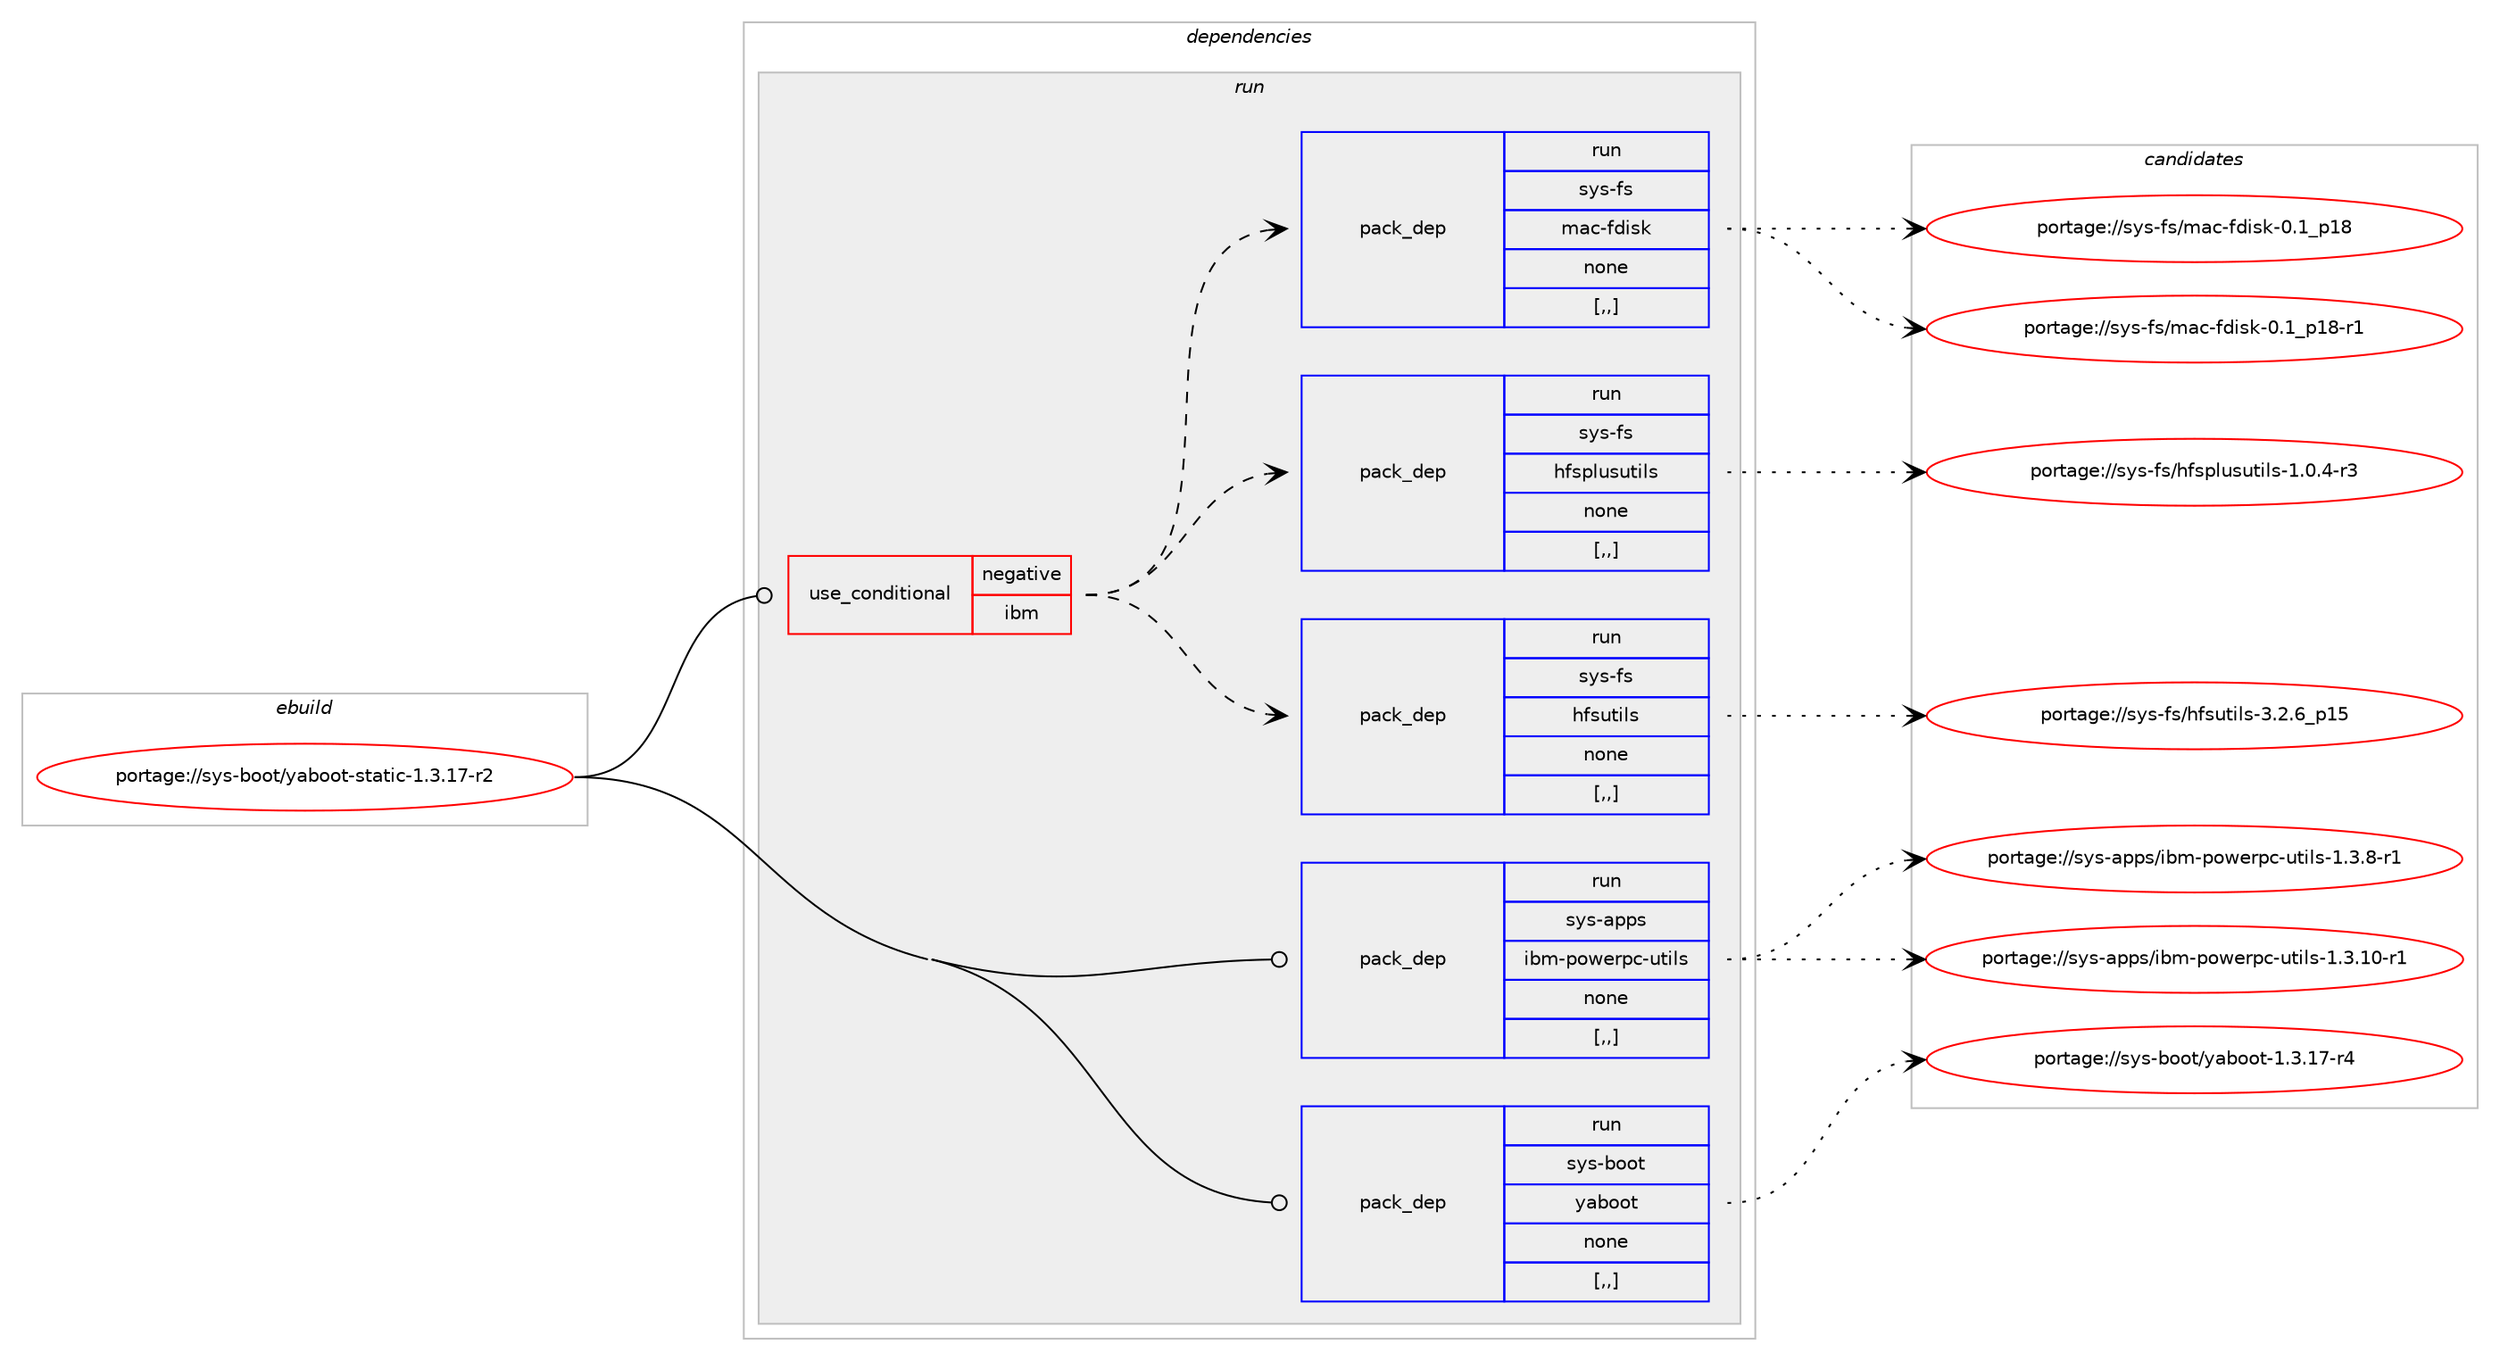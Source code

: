digraph prolog {

# *************
# Graph options
# *************

newrank=true;
concentrate=true;
compound=true;
graph [rankdir=LR,fontname=Helvetica,fontsize=10,ranksep=1.5];#, ranksep=2.5, nodesep=0.2];
edge  [arrowhead=vee];
node  [fontname=Helvetica,fontsize=10];

# **********
# The ebuild
# **********

subgraph cluster_leftcol {
color=gray;
label=<<i>ebuild</i>>;
id [label="portage://sys-boot/yaboot-static-1.3.17-r2", color=red, width=4, href="../sys-boot/yaboot-static-1.3.17-r2.svg"];
}

# ****************
# The dependencies
# ****************

subgraph cluster_midcol {
color=gray;
label=<<i>dependencies</i>>;
subgraph cluster_compile {
fillcolor="#eeeeee";
style=filled;
label=<<i>compile</i>>;
}
subgraph cluster_compileandrun {
fillcolor="#eeeeee";
style=filled;
label=<<i>compile and run</i>>;
}
subgraph cluster_run {
fillcolor="#eeeeee";
style=filled;
label=<<i>run</i>>;
subgraph cond113873 {
dependency428979 [label=<<TABLE BORDER="0" CELLBORDER="1" CELLSPACING="0" CELLPADDING="4"><TR><TD ROWSPAN="3" CELLPADDING="10">use_conditional</TD></TR><TR><TD>negative</TD></TR><TR><TD>ibm</TD></TR></TABLE>>, shape=none, color=red];
subgraph pack312163 {
dependency428980 [label=<<TABLE BORDER="0" CELLBORDER="1" CELLSPACING="0" CELLPADDING="4" WIDTH="220"><TR><TD ROWSPAN="6" CELLPADDING="30">pack_dep</TD></TR><TR><TD WIDTH="110">run</TD></TR><TR><TD>sys-fs</TD></TR><TR><TD>hfsutils</TD></TR><TR><TD>none</TD></TR><TR><TD>[,,]</TD></TR></TABLE>>, shape=none, color=blue];
}
dependency428979:e -> dependency428980:w [weight=20,style="dashed",arrowhead="vee"];
subgraph pack312164 {
dependency428981 [label=<<TABLE BORDER="0" CELLBORDER="1" CELLSPACING="0" CELLPADDING="4" WIDTH="220"><TR><TD ROWSPAN="6" CELLPADDING="30">pack_dep</TD></TR><TR><TD WIDTH="110">run</TD></TR><TR><TD>sys-fs</TD></TR><TR><TD>hfsplusutils</TD></TR><TR><TD>none</TD></TR><TR><TD>[,,]</TD></TR></TABLE>>, shape=none, color=blue];
}
dependency428979:e -> dependency428981:w [weight=20,style="dashed",arrowhead="vee"];
subgraph pack312165 {
dependency428982 [label=<<TABLE BORDER="0" CELLBORDER="1" CELLSPACING="0" CELLPADDING="4" WIDTH="220"><TR><TD ROWSPAN="6" CELLPADDING="30">pack_dep</TD></TR><TR><TD WIDTH="110">run</TD></TR><TR><TD>sys-fs</TD></TR><TR><TD>mac-fdisk</TD></TR><TR><TD>none</TD></TR><TR><TD>[,,]</TD></TR></TABLE>>, shape=none, color=blue];
}
dependency428979:e -> dependency428982:w [weight=20,style="dashed",arrowhead="vee"];
}
id:e -> dependency428979:w [weight=20,style="solid",arrowhead="odot"];
subgraph pack312166 {
dependency428983 [label=<<TABLE BORDER="0" CELLBORDER="1" CELLSPACING="0" CELLPADDING="4" WIDTH="220"><TR><TD ROWSPAN="6" CELLPADDING="30">pack_dep</TD></TR><TR><TD WIDTH="110">run</TD></TR><TR><TD>sys-apps</TD></TR><TR><TD>ibm-powerpc-utils</TD></TR><TR><TD>none</TD></TR><TR><TD>[,,]</TD></TR></TABLE>>, shape=none, color=blue];
}
id:e -> dependency428983:w [weight=20,style="solid",arrowhead="odot"];
subgraph pack312167 {
dependency428984 [label=<<TABLE BORDER="0" CELLBORDER="1" CELLSPACING="0" CELLPADDING="4" WIDTH="220"><TR><TD ROWSPAN="6" CELLPADDING="30">pack_dep</TD></TR><TR><TD WIDTH="110">run</TD></TR><TR><TD>sys-boot</TD></TR><TR><TD>yaboot</TD></TR><TR><TD>none</TD></TR><TR><TD>[,,]</TD></TR></TABLE>>, shape=none, color=blue];
}
id:e -> dependency428984:w [weight=20,style="solid",arrowhead="odot"];
}
}

# **************
# The candidates
# **************

subgraph cluster_choices {
rank=same;
color=gray;
label=<<i>candidates</i>>;

subgraph choice312163 {
color=black;
nodesep=1;
choice1151211154510211547104102115117116105108115455146504654951124953 [label="portage://sys-fs/hfsutils-3.2.6_p15", color=red, width=4,href="../sys-fs/hfsutils-3.2.6_p15.svg"];
dependency428980:e -> choice1151211154510211547104102115117116105108115455146504654951124953:w [style=dotted,weight="100"];
}
subgraph choice312164 {
color=black;
nodesep=1;
choice11512111545102115471041021151121081171151171161051081154549464846524511451 [label="portage://sys-fs/hfsplusutils-1.0.4-r3", color=red, width=4,href="../sys-fs/hfsplusutils-1.0.4-r3.svg"];
dependency428981:e -> choice11512111545102115471041021151121081171151171161051081154549464846524511451:w [style=dotted,weight="100"];
}
subgraph choice312165 {
color=black;
nodesep=1;
choice1151211154510211547109979945102100105115107454846499511249564511449 [label="portage://sys-fs/mac-fdisk-0.1_p18-r1", color=red, width=4,href="../sys-fs/mac-fdisk-0.1_p18-r1.svg"];
choice115121115451021154710997994510210010511510745484649951124956 [label="portage://sys-fs/mac-fdisk-0.1_p18", color=red, width=4,href="../sys-fs/mac-fdisk-0.1_p18.svg"];
dependency428982:e -> choice1151211154510211547109979945102100105115107454846499511249564511449:w [style=dotted,weight="100"];
dependency428982:e -> choice115121115451021154710997994510210010511510745484649951124956:w [style=dotted,weight="100"];
}
subgraph choice312166 {
color=black;
nodesep=1;
choice11512111545971121121154710598109451121111191011141129945117116105108115454946514649484511449 [label="portage://sys-apps/ibm-powerpc-utils-1.3.10-r1", color=red, width=4,href="../sys-apps/ibm-powerpc-utils-1.3.10-r1.svg"];
choice115121115459711211211547105981094511211111910111411299451171161051081154549465146564511449 [label="portage://sys-apps/ibm-powerpc-utils-1.3.8-r1", color=red, width=4,href="../sys-apps/ibm-powerpc-utils-1.3.8-r1.svg"];
dependency428983:e -> choice11512111545971121121154710598109451121111191011141129945117116105108115454946514649484511449:w [style=dotted,weight="100"];
dependency428983:e -> choice115121115459711211211547105981094511211111910111411299451171161051081154549465146564511449:w [style=dotted,weight="100"];
}
subgraph choice312167 {
color=black;
nodesep=1;
choice1151211154598111111116471219798111111116454946514649554511452 [label="portage://sys-boot/yaboot-1.3.17-r4", color=red, width=4,href="../sys-boot/yaboot-1.3.17-r4.svg"];
dependency428984:e -> choice1151211154598111111116471219798111111116454946514649554511452:w [style=dotted,weight="100"];
}
}

}
